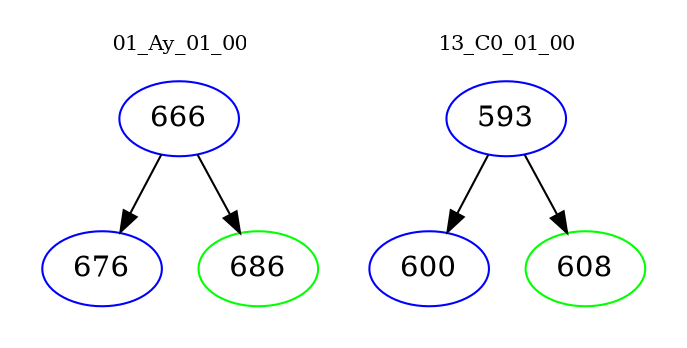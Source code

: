 digraph{
subgraph cluster_0 {
color = white
label = "01_Ay_01_00";
fontsize=10;
T0_666 [label="666", color="blue"]
T0_666 -> T0_676 [color="black"]
T0_676 [label="676", color="blue"]
T0_666 -> T0_686 [color="black"]
T0_686 [label="686", color="green"]
}
subgraph cluster_1 {
color = white
label = "13_C0_01_00";
fontsize=10;
T1_593 [label="593", color="blue"]
T1_593 -> T1_600 [color="black"]
T1_600 [label="600", color="blue"]
T1_593 -> T1_608 [color="black"]
T1_608 [label="608", color="green"]
}
}
